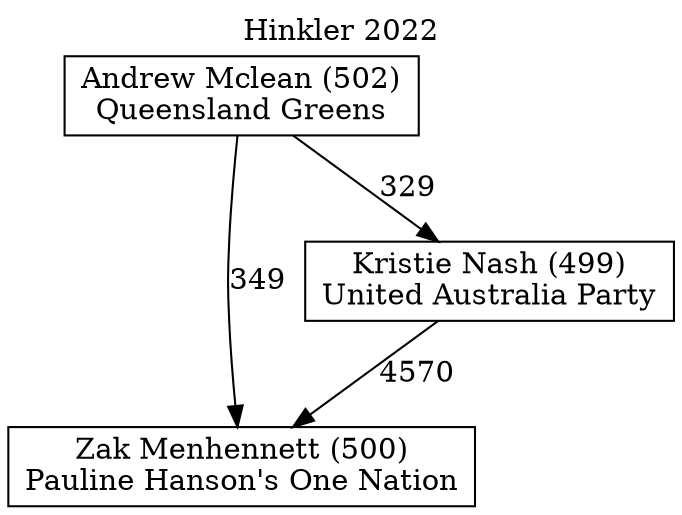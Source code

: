 // House preference flow
digraph "Zak Menhennett (500)_Hinkler_2022" {
	graph [label="Hinkler 2022" labelloc=t mclimit=10]
	node [shape=box]
	"Zak Menhennett (500)" [label="Zak Menhennett (500)
Pauline Hanson's One Nation"]
	"Andrew Mclean (502)" [label="Andrew Mclean (502)
Queensland Greens"]
	"Kristie Nash (499)" [label="Kristie Nash (499)
United Australia Party"]
	"Andrew Mclean (502)" -> "Zak Menhennett (500)" [label=349]
	"Kristie Nash (499)" -> "Zak Menhennett (500)" [label=4570]
	"Andrew Mclean (502)" -> "Kristie Nash (499)" [label=329]
}

